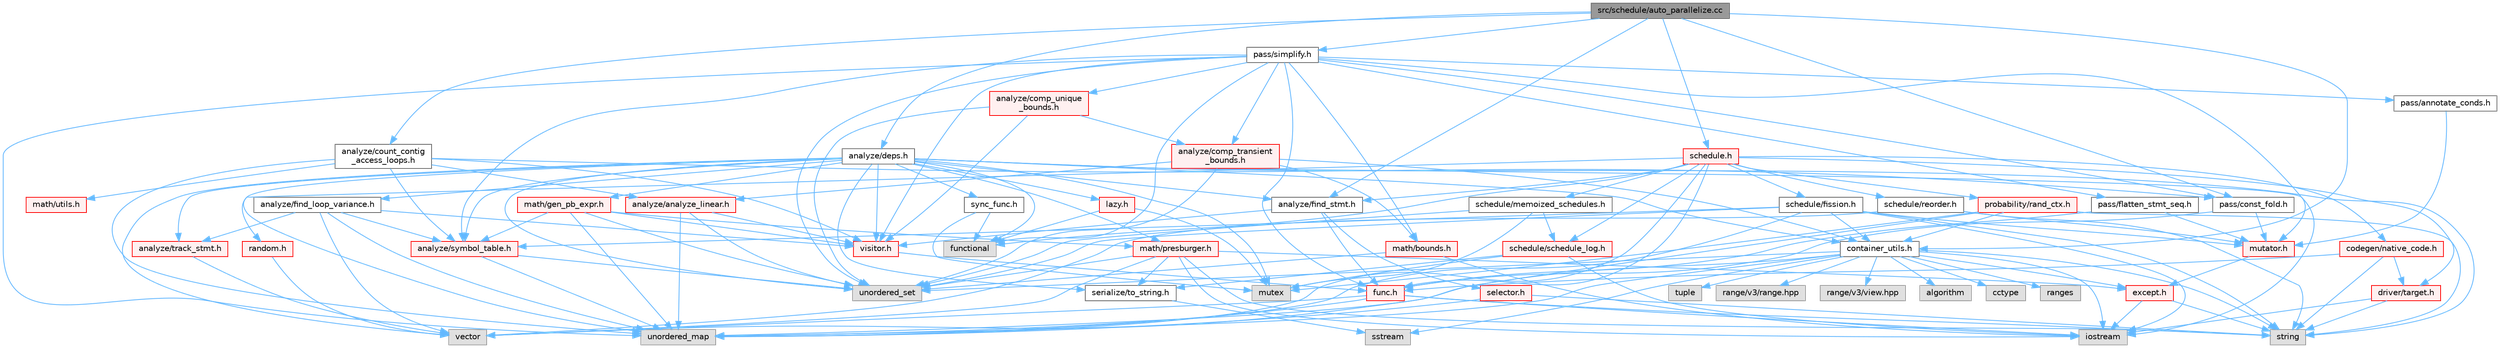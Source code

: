 digraph "src/schedule/auto_parallelize.cc"
{
 // LATEX_PDF_SIZE
  bgcolor="transparent";
  edge [fontname=Helvetica,fontsize=10,labelfontname=Helvetica,labelfontsize=10];
  node [fontname=Helvetica,fontsize=10,shape=box,height=0.2,width=0.4];
  Node1 [label="src/schedule/auto_parallelize.cc",height=0.2,width=0.4,color="gray40", fillcolor="grey60", style="filled", fontcolor="black",tooltip=" "];
  Node1 -> Node2 [color="steelblue1",style="solid"];
  Node2 [label="analyze/count_contig\l_access_loops.h",height=0.2,width=0.4,color="grey40", fillcolor="white", style="filled",URL="$count__contig__access__loops_8h.html",tooltip=" "];
  Node2 -> Node3 [color="steelblue1",style="solid"];
  Node3 [label="unordered_map",height=0.2,width=0.4,color="grey60", fillcolor="#E0E0E0", style="filled",tooltip=" "];
  Node2 -> Node4 [color="steelblue1",style="solid"];
  Node4 [label="analyze/analyze_linear.h",height=0.2,width=0.4,color="red", fillcolor="#FFF0F0", style="filled",URL="$analyze__linear_8h.html",tooltip=" "];
  Node4 -> Node3 [color="steelblue1",style="solid"];
  Node4 -> Node6 [color="steelblue1",style="solid"];
  Node6 [label="unordered_set",height=0.2,width=0.4,color="grey60", fillcolor="#E0E0E0", style="filled",tooltip=" "];
  Node4 -> Node60 [color="steelblue1",style="solid"];
  Node60 [label="visitor.h",height=0.2,width=0.4,color="red", fillcolor="#FFF0F0", style="filled",URL="$visitor_8h.html",tooltip=" "];
  Node60 -> Node53 [color="steelblue1",style="solid"];
  Node53 [label="func.h",height=0.2,width=0.4,color="red", fillcolor="#FFF0F0", style="filled",URL="$func_8h.html",tooltip=" "];
  Node53 -> Node14 [color="steelblue1",style="solid"];
  Node14 [label="iostream",height=0.2,width=0.4,color="grey60", fillcolor="#E0E0E0", style="filled",tooltip=" "];
  Node53 -> Node9 [color="steelblue1",style="solid"];
  Node9 [label="string",height=0.2,width=0.4,color="grey60", fillcolor="#E0E0E0", style="filled",tooltip=" "];
  Node53 -> Node3 [color="steelblue1",style="solid"];
  Node53 -> Node10 [color="steelblue1",style="solid"];
  Node10 [label="vector",height=0.2,width=0.4,color="grey60", fillcolor="#E0E0E0", style="filled",tooltip=" "];
  Node2 -> Node65 [color="steelblue1",style="solid"];
  Node65 [label="analyze/symbol_table.h",height=0.2,width=0.4,color="red", fillcolor="#FFF0F0", style="filled",URL="$symbol__table_8h.html",tooltip=" "];
  Node65 -> Node3 [color="steelblue1",style="solid"];
  Node65 -> Node6 [color="steelblue1",style="solid"];
  Node2 -> Node67 [color="steelblue1",style="solid"];
  Node67 [label="math/utils.h",height=0.2,width=0.4,color="red", fillcolor="#FFF0F0", style="filled",URL="$utils_8h.html",tooltip=" "];
  Node2 -> Node69 [color="steelblue1",style="solid"];
  Node69 [label="pass/const_fold.h",height=0.2,width=0.4,color="grey40", fillcolor="white", style="filled",URL="$const__fold_8h.html",tooltip=" "];
  Node69 -> Node53 [color="steelblue1",style="solid"];
  Node69 -> Node70 [color="steelblue1",style="solid"];
  Node70 [label="mutator.h",height=0.2,width=0.4,color="red", fillcolor="#FFF0F0", style="filled",URL="$mutator_8h.html",tooltip=" "];
  Node70 -> Node26 [color="steelblue1",style="solid"];
  Node26 [label="except.h",height=0.2,width=0.4,color="red", fillcolor="#FFF0F0", style="filled",URL="$except_8h.html",tooltip=" "];
  Node26 -> Node14 [color="steelblue1",style="solid"];
  Node26 -> Node9 [color="steelblue1",style="solid"];
  Node2 -> Node60 [color="steelblue1",style="solid"];
  Node1 -> Node71 [color="steelblue1",style="solid"];
  Node71 [label="analyze/deps.h",height=0.2,width=0.4,color="grey40", fillcolor="white", style="filled",URL="$deps_8h.html",tooltip=" "];
  Node71 -> Node13 [color="steelblue1",style="solid"];
  Node13 [label="functional",height=0.2,width=0.4,color="grey60", fillcolor="#E0E0E0", style="filled",tooltip=" "];
  Node71 -> Node14 [color="steelblue1",style="solid"];
  Node71 -> Node63 [color="steelblue1",style="solid"];
  Node63 [label="mutex",height=0.2,width=0.4,color="grey60", fillcolor="#E0E0E0", style="filled",tooltip=" "];
  Node71 -> Node9 [color="steelblue1",style="solid"];
  Node71 -> Node3 [color="steelblue1",style="solid"];
  Node71 -> Node6 [color="steelblue1",style="solid"];
  Node71 -> Node10 [color="steelblue1",style="solid"];
  Node71 -> Node72 [color="steelblue1",style="solid"];
  Node72 [label="analyze/find_loop_variance.h",height=0.2,width=0.4,color="grey40", fillcolor="white", style="filled",URL="$find__loop__variance_8h.html",tooltip=" "];
  Node72 -> Node3 [color="steelblue1",style="solid"];
  Node72 -> Node10 [color="steelblue1",style="solid"];
  Node72 -> Node65 [color="steelblue1",style="solid"];
  Node72 -> Node73 [color="steelblue1",style="solid"];
  Node73 [label="analyze/track_stmt.h",height=0.2,width=0.4,color="red", fillcolor="#FFF0F0", style="filled",URL="$track__stmt_8h.html",tooltip=" "];
  Node73 -> Node10 [color="steelblue1",style="solid"];
  Node72 -> Node60 [color="steelblue1",style="solid"];
  Node71 -> Node52 [color="steelblue1",style="solid"];
  Node52 [label="analyze/find_stmt.h",height=0.2,width=0.4,color="grey40", fillcolor="white", style="filled",URL="$find__stmt_8h.html",tooltip=" "];
  Node52 -> Node53 [color="steelblue1",style="solid"];
  Node52 -> Node59 [color="steelblue1",style="solid"];
  Node59 [label="selector.h",height=0.2,width=0.4,color="red", fillcolor="#FFF0F0", style="filled",URL="$selector_8h.html",tooltip=" "];
  Node59 -> Node9 [color="steelblue1",style="solid"];
  Node59 -> Node3 [color="steelblue1",style="solid"];
  Node52 -> Node60 [color="steelblue1",style="solid"];
  Node71 -> Node65 [color="steelblue1",style="solid"];
  Node71 -> Node73 [color="steelblue1",style="solid"];
  Node71 -> Node33 [color="steelblue1",style="solid"];
  Node33 [label="container_utils.h",height=0.2,width=0.4,color="grey40", fillcolor="white", style="filled",URL="$container__utils_8h.html",tooltip=" "];
  Node33 -> Node34 [color="steelblue1",style="solid"];
  Node34 [label="algorithm",height=0.2,width=0.4,color="grey60", fillcolor="#E0E0E0", style="filled",tooltip=" "];
  Node33 -> Node35 [color="steelblue1",style="solid"];
  Node35 [label="cctype",height=0.2,width=0.4,color="grey60", fillcolor="#E0E0E0", style="filled",tooltip=" "];
  Node33 -> Node14 [color="steelblue1",style="solid"];
  Node33 -> Node36 [color="steelblue1",style="solid"];
  Node36 [label="ranges",height=0.2,width=0.4,color="grey60", fillcolor="#E0E0E0", style="filled",tooltip=" "];
  Node33 -> Node29 [color="steelblue1",style="solid"];
  Node29 [label="sstream",height=0.2,width=0.4,color="grey60", fillcolor="#E0E0E0", style="filled",tooltip=" "];
  Node33 -> Node9 [color="steelblue1",style="solid"];
  Node33 -> Node37 [color="steelblue1",style="solid"];
  Node37 [label="tuple",height=0.2,width=0.4,color="grey60", fillcolor="#E0E0E0", style="filled",tooltip=" "];
  Node33 -> Node3 [color="steelblue1",style="solid"];
  Node33 -> Node6 [color="steelblue1",style="solid"];
  Node33 -> Node10 [color="steelblue1",style="solid"];
  Node33 -> Node38 [color="steelblue1",style="solid"];
  Node38 [label="range/v3/range.hpp",height=0.2,width=0.4,color="grey60", fillcolor="#E0E0E0", style="filled",tooltip=" "];
  Node33 -> Node39 [color="steelblue1",style="solid"];
  Node39 [label="range/v3/view.hpp",height=0.2,width=0.4,color="grey60", fillcolor="#E0E0E0", style="filled",tooltip=" "];
  Node33 -> Node26 [color="steelblue1",style="solid"];
  Node71 -> Node74 [color="steelblue1",style="solid"];
  Node74 [label="lazy.h",height=0.2,width=0.4,color="red", fillcolor="#FFF0F0", style="filled",URL="$lazy_8h.html",tooltip=" "];
  Node74 -> Node13 [color="steelblue1",style="solid"];
  Node74 -> Node63 [color="steelblue1",style="solid"];
  Node71 -> Node75 [color="steelblue1",style="solid"];
  Node75 [label="math/gen_pb_expr.h",height=0.2,width=0.4,color="red", fillcolor="#FFF0F0", style="filled",URL="$gen__pb__expr_8h.html",tooltip=" "];
  Node75 -> Node3 [color="steelblue1",style="solid"];
  Node75 -> Node6 [color="steelblue1",style="solid"];
  Node75 -> Node65 [color="steelblue1",style="solid"];
  Node75 -> Node76 [color="steelblue1",style="solid"];
  Node76 [label="math/presburger.h",height=0.2,width=0.4,color="red", fillcolor="#FFF0F0", style="filled",URL="$presburger_8h.html",tooltip=" "];
  Node76 -> Node14 [color="steelblue1",style="solid"];
  Node76 -> Node9 [color="steelblue1",style="solid"];
  Node76 -> Node6 [color="steelblue1",style="solid"];
  Node76 -> Node10 [color="steelblue1",style="solid"];
  Node76 -> Node26 [color="steelblue1",style="solid"];
  Node76 -> Node28 [color="steelblue1",style="solid"];
  Node28 [label="serialize/to_string.h",height=0.2,width=0.4,color="grey40", fillcolor="white", style="filled",URL="$to__string_8h.html",tooltip=" "];
  Node28 -> Node29 [color="steelblue1",style="solid"];
  Node75 -> Node60 [color="steelblue1",style="solid"];
  Node71 -> Node76 [color="steelblue1",style="solid"];
  Node71 -> Node28 [color="steelblue1",style="solid"];
  Node71 -> Node88 [color="steelblue1",style="solid"];
  Node88 [label="sync_func.h",height=0.2,width=0.4,color="grey40", fillcolor="white", style="filled",URL="$sync__func_8h.html",tooltip=" "];
  Node88 -> Node13 [color="steelblue1",style="solid"];
  Node88 -> Node63 [color="steelblue1",style="solid"];
  Node71 -> Node60 [color="steelblue1",style="solid"];
  Node1 -> Node52 [color="steelblue1",style="solid"];
  Node1 -> Node33 [color="steelblue1",style="solid"];
  Node1 -> Node69 [color="steelblue1",style="solid"];
  Node1 -> Node89 [color="steelblue1",style="solid"];
  Node89 [label="pass/simplify.h",height=0.2,width=0.4,color="grey40", fillcolor="white", style="filled",URL="$simplify_8h.html",tooltip=" "];
  Node89 -> Node13 [color="steelblue1",style="solid"];
  Node89 -> Node3 [color="steelblue1",style="solid"];
  Node89 -> Node6 [color="steelblue1",style="solid"];
  Node89 -> Node90 [color="steelblue1",style="solid"];
  Node90 [label="analyze/comp_transient\l_bounds.h",height=0.2,width=0.4,color="red", fillcolor="#FFF0F0", style="filled",URL="$comp__transient__bounds_8h.html",tooltip=" "];
  Node90 -> Node6 [color="steelblue1",style="solid"];
  Node90 -> Node4 [color="steelblue1",style="solid"];
  Node90 -> Node33 [color="steelblue1",style="solid"];
  Node90 -> Node92 [color="steelblue1",style="solid"];
  Node92 [label="math/bounds.h",height=0.2,width=0.4,color="red", fillcolor="#FFF0F0", style="filled",URL="$bounds_8h.html",tooltip=" "];
  Node92 -> Node14 [color="steelblue1",style="solid"];
  Node92 -> Node6 [color="steelblue1",style="solid"];
  Node89 -> Node94 [color="steelblue1",style="solid"];
  Node94 [label="analyze/comp_unique\l_bounds.h",height=0.2,width=0.4,color="red", fillcolor="#FFF0F0", style="filled",URL="$comp__unique__bounds_8h.html",tooltip=" "];
  Node94 -> Node6 [color="steelblue1",style="solid"];
  Node94 -> Node90 [color="steelblue1",style="solid"];
  Node94 -> Node60 [color="steelblue1",style="solid"];
  Node89 -> Node65 [color="steelblue1",style="solid"];
  Node89 -> Node53 [color="steelblue1",style="solid"];
  Node89 -> Node92 [color="steelblue1",style="solid"];
  Node89 -> Node70 [color="steelblue1",style="solid"];
  Node89 -> Node95 [color="steelblue1",style="solid"];
  Node95 [label="pass/annotate_conds.h",height=0.2,width=0.4,color="grey40", fillcolor="white", style="filled",URL="$annotate__conds_8h.html",tooltip=" "];
  Node95 -> Node70 [color="steelblue1",style="solid"];
  Node89 -> Node69 [color="steelblue1",style="solid"];
  Node89 -> Node96 [color="steelblue1",style="solid"];
  Node96 [label="pass/flatten_stmt_seq.h",height=0.2,width=0.4,color="grey40", fillcolor="white", style="filled",URL="$flatten__stmt__seq_8h.html",tooltip=" "];
  Node96 -> Node53 [color="steelblue1",style="solid"];
  Node96 -> Node70 [color="steelblue1",style="solid"];
  Node89 -> Node60 [color="steelblue1",style="solid"];
  Node1 -> Node97 [color="steelblue1",style="solid"];
  Node97 [label="schedule.h",height=0.2,width=0.4,color="red", fillcolor="#FFF0F0", style="filled",URL="$schedule_8h.html",tooltip=" "];
  Node97 -> Node13 [color="steelblue1",style="solid"];
  Node97 -> Node3 [color="steelblue1",style="solid"];
  Node97 -> Node52 [color="steelblue1",style="solid"];
  Node97 -> Node98 [color="steelblue1",style="solid"];
  Node98 [label="codegen/native_code.h",height=0.2,width=0.4,color="red", fillcolor="#FFF0F0", style="filled",URL="$native__code_8h.html",tooltip=" "];
  Node98 -> Node9 [color="steelblue1",style="solid"];
  Node98 -> Node57 [color="steelblue1",style="solid"];
  Node57 [label="driver/target.h",height=0.2,width=0.4,color="red", fillcolor="#FFF0F0", style="filled",URL="$target_8h.html",tooltip=" "];
  Node57 -> Node14 [color="steelblue1",style="solid"];
  Node57 -> Node9 [color="steelblue1",style="solid"];
  Node98 -> Node53 [color="steelblue1",style="solid"];
  Node97 -> Node57 [color="steelblue1",style="solid"];
  Node97 -> Node53 [color="steelblue1",style="solid"];
  Node97 -> Node99 [color="steelblue1",style="solid"];
  Node99 [label="probability/rand_ctx.h",height=0.2,width=0.4,color="red", fillcolor="#FFF0F0", style="filled",URL="$rand__ctx_8h.html",tooltip=" "];
  Node99 -> Node63 [color="steelblue1",style="solid"];
  Node99 -> Node9 [color="steelblue1",style="solid"];
  Node99 -> Node3 [color="steelblue1",style="solid"];
  Node99 -> Node33 [color="steelblue1",style="solid"];
  Node97 -> Node108 [color="steelblue1",style="solid"];
  Node108 [label="random.h",height=0.2,width=0.4,color="red", fillcolor="#FFF0F0", style="filled",URL="$random_8h.html",tooltip=" "];
  Node108 -> Node10 [color="steelblue1",style="solid"];
  Node97 -> Node109 [color="steelblue1",style="solid"];
  Node109 [label="schedule/fission.h",height=0.2,width=0.4,color="grey40", fillcolor="white", style="filled",URL="$fission_8h.html",tooltip=" "];
  Node109 -> Node14 [color="steelblue1",style="solid"];
  Node109 -> Node9 [color="steelblue1",style="solid"];
  Node109 -> Node3 [color="steelblue1",style="solid"];
  Node109 -> Node6 [color="steelblue1",style="solid"];
  Node109 -> Node65 [color="steelblue1",style="solid"];
  Node109 -> Node33 [color="steelblue1",style="solid"];
  Node109 -> Node70 [color="steelblue1",style="solid"];
  Node97 -> Node110 [color="steelblue1",style="solid"];
  Node110 [label="schedule/memoized_schedules.h",height=0.2,width=0.4,color="grey40", fillcolor="white", style="filled",URL="$memoized__schedules_8h.html",tooltip=" "];
  Node110 -> Node63 [color="steelblue1",style="solid"];
  Node110 -> Node6 [color="steelblue1",style="solid"];
  Node110 -> Node111 [color="steelblue1",style="solid"];
  Node111 [label="schedule/schedule_log.h",height=0.2,width=0.4,color="red", fillcolor="#FFF0F0", style="filled",URL="$schedule__log_8h.html",tooltip=" "];
  Node111 -> Node14 [color="steelblue1",style="solid"];
  Node111 -> Node63 [color="steelblue1",style="solid"];
  Node111 -> Node28 [color="steelblue1",style="solid"];
  Node97 -> Node113 [color="steelblue1",style="solid"];
  Node113 [label="schedule/reorder.h",height=0.2,width=0.4,color="grey40", fillcolor="white", style="filled",URL="$reorder_8h.html",tooltip=" "];
  Node113 -> Node9 [color="steelblue1",style="solid"];
  Node113 -> Node10 [color="steelblue1",style="solid"];
  Node113 -> Node70 [color="steelblue1",style="solid"];
  Node97 -> Node111 [color="steelblue1",style="solid"];
}

